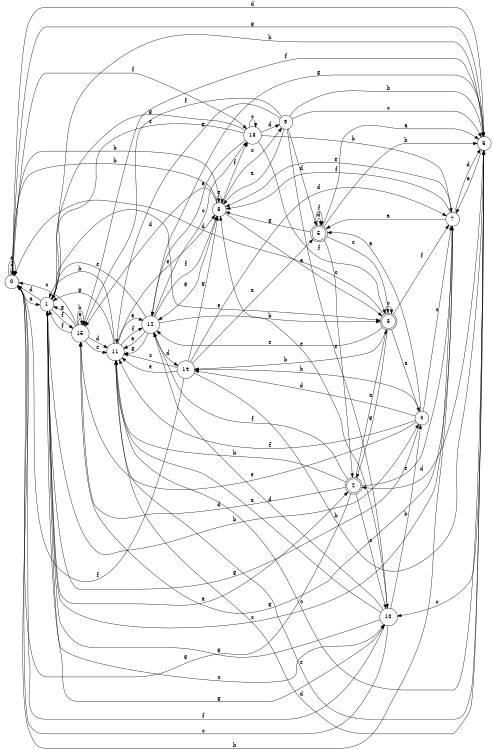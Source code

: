 digraph n13_8 {
__start0 [label="" shape="none"];

rankdir=LR;
size="8,5";

s0 [style="filled", color="black", fillcolor="white" shape="circle", label="0"];
s1 [style="filled", color="black", fillcolor="white" shape="circle", label="1"];
s2 [style="rounded,filled", color="black", fillcolor="white" shape="doublecircle", label="2"];
s3 [style="rounded,filled", color="black", fillcolor="white" shape="doublecircle", label="3"];
s4 [style="filled", color="black", fillcolor="white" shape="circle", label="4"];
s5 [style="rounded,filled", color="black", fillcolor="white" shape="doublecircle", label="5"];
s6 [style="filled", color="black", fillcolor="white" shape="circle", label="6"];
s7 [style="filled", color="black", fillcolor="white" shape="circle", label="7"];
s8 [style="filled", color="black", fillcolor="white" shape="circle", label="8"];
s9 [style="filled", color="black", fillcolor="white" shape="circle", label="9"];
s10 [style="filled", color="black", fillcolor="white" shape="circle", label="10"];
s11 [style="filled", color="black", fillcolor="white" shape="circle", label="11"];
s12 [style="filled", color="black", fillcolor="white" shape="circle", label="12"];
s13 [style="filled", color="black", fillcolor="white" shape="circle", label="13"];
s14 [style="filled", color="black", fillcolor="white" shape="circle", label="14"];
s15 [style="filled", color="black", fillcolor="white" shape="circle", label="15"];
s0 -> s1 [label="a"];
s0 -> s8 [label="b"];
s0 -> s0 [label="c"];
s0 -> s6 [label="d"];
s0 -> s0 [label="e"];
s0 -> s13 [label="f"];
s0 -> s6 [label="g"];
s1 -> s2 [label="a"];
s1 -> s4 [label="b"];
s1 -> s10 [label="c"];
s1 -> s0 [label="d"];
s1 -> s3 [label="e"];
s1 -> s15 [label="f"];
s1 -> s10 [label="g"];
s2 -> s3 [label="a"];
s2 -> s11 [label="b"];
s2 -> s10 [label="c"];
s2 -> s15 [label="d"];
s2 -> s7 [label="e"];
s2 -> s12 [label="f"];
s2 -> s0 [label="g"];
s3 -> s4 [label="a"];
s3 -> s14 [label="b"];
s3 -> s3 [label="c"];
s3 -> s0 [label="d"];
s3 -> s12 [label="e"];
s3 -> s7 [label="f"];
s3 -> s2 [label="g"];
s4 -> s5 [label="a"];
s4 -> s14 [label="b"];
s4 -> s7 [label="c"];
s4 -> s14 [label="d"];
s4 -> s15 [label="e"];
s4 -> s11 [label="f"];
s4 -> s1 [label="g"];
s5 -> s6 [label="a"];
s5 -> s6 [label="b"];
s5 -> s2 [label="c"];
s5 -> s5 [label="d"];
s5 -> s3 [label="e"];
s5 -> s5 [label="f"];
s5 -> s8 [label="g"];
s6 -> s7 [label="a"];
s6 -> s1 [label="b"];
s6 -> s10 [label="c"];
s6 -> s2 [label="d"];
s6 -> s11 [label="e"];
s6 -> s15 [label="f"];
s6 -> s12 [label="g"];
s7 -> s5 [label="a"];
s7 -> s0 [label="b"];
s7 -> s1 [label="c"];
s7 -> s6 [label="d"];
s7 -> s8 [label="e"];
s7 -> s8 [label="f"];
s7 -> s15 [label="g"];
s8 -> s3 [label="a"];
s8 -> s0 [label="b"];
s8 -> s9 [label="c"];
s8 -> s15 [label="d"];
s8 -> s8 [label="e"];
s8 -> s13 [label="f"];
s8 -> s12 [label="g"];
s9 -> s8 [label="a"];
s9 -> s6 [label="b"];
s9 -> s6 [label="c"];
s9 -> s5 [label="d"];
s9 -> s10 [label="e"];
s9 -> s15 [label="f"];
s9 -> s11 [label="g"];
s10 -> s11 [label="a"];
s10 -> s4 [label="b"];
s10 -> s0 [label="c"];
s10 -> s12 [label="d"];
s10 -> s8 [label="e"];
s10 -> s0 [label="f"];
s10 -> s1 [label="g"];
s11 -> s12 [label="a"];
s11 -> s1 [label="b"];
s11 -> s6 [label="c"];
s11 -> s6 [label="d"];
s11 -> s8 [label="e"];
s11 -> s12 [label="f"];
s11 -> s1 [label="g"];
s12 -> s11 [label="a"];
s12 -> s3 [label="b"];
s12 -> s13 [label="c"];
s12 -> s14 [label="d"];
s12 -> s1 [label="e"];
s12 -> s8 [label="f"];
s12 -> s11 [label="g"];
s13 -> s12 [label="a"];
s13 -> s7 [label="b"];
s13 -> s13 [label="c"];
s13 -> s9 [label="d"];
s13 -> s1 [label="e"];
s13 -> s3 [label="f"];
s13 -> s1 [label="g"];
s14 -> s5 [label="a"];
s14 -> s6 [label="b"];
s14 -> s11 [label="c"];
s14 -> s7 [label="d"];
s14 -> s11 [label="e"];
s14 -> s0 [label="f"];
s14 -> s8 [label="g"];
s15 -> s15 [label="a"];
s15 -> s15 [label="b"];
s15 -> s0 [label="c"];
s15 -> s11 [label="d"];
s15 -> s11 [label="e"];
s15 -> s1 [label="f"];
s15 -> s1 [label="g"];

}